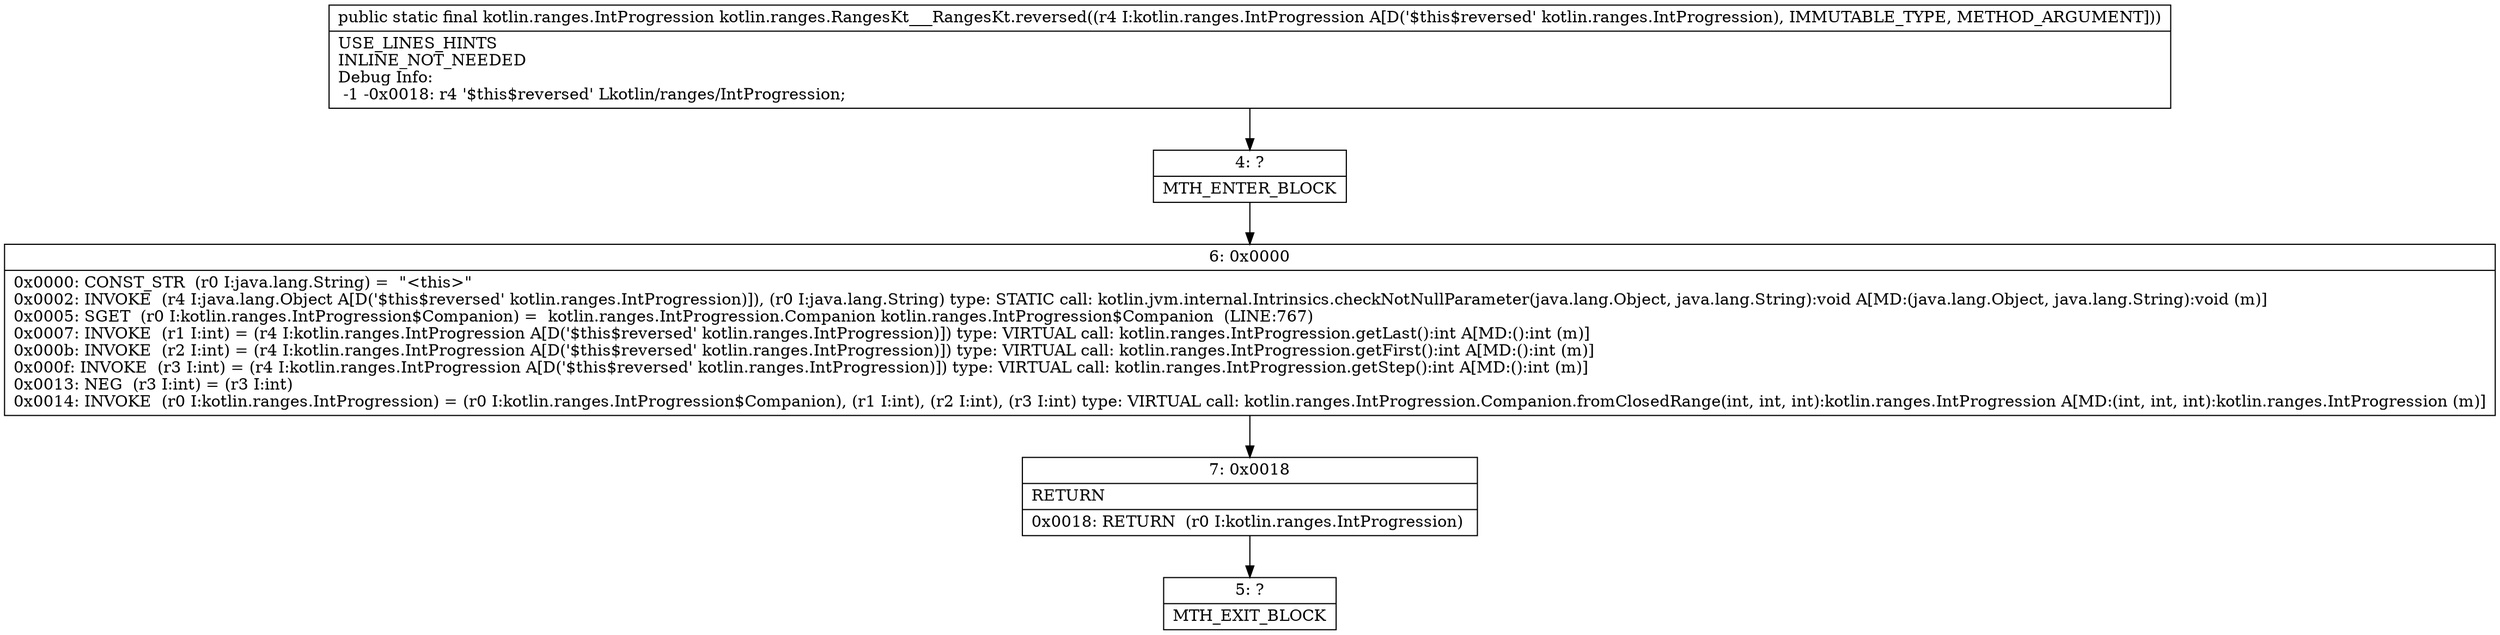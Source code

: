digraph "CFG forkotlin.ranges.RangesKt___RangesKt.reversed(Lkotlin\/ranges\/IntProgression;)Lkotlin\/ranges\/IntProgression;" {
Node_4 [shape=record,label="{4\:\ ?|MTH_ENTER_BLOCK\l}"];
Node_6 [shape=record,label="{6\:\ 0x0000|0x0000: CONST_STR  (r0 I:java.lang.String) =  \"\<this\>\" \l0x0002: INVOKE  (r4 I:java.lang.Object A[D('$this$reversed' kotlin.ranges.IntProgression)]), (r0 I:java.lang.String) type: STATIC call: kotlin.jvm.internal.Intrinsics.checkNotNullParameter(java.lang.Object, java.lang.String):void A[MD:(java.lang.Object, java.lang.String):void (m)]\l0x0005: SGET  (r0 I:kotlin.ranges.IntProgression$Companion) =  kotlin.ranges.IntProgression.Companion kotlin.ranges.IntProgression$Companion  (LINE:767)\l0x0007: INVOKE  (r1 I:int) = (r4 I:kotlin.ranges.IntProgression A[D('$this$reversed' kotlin.ranges.IntProgression)]) type: VIRTUAL call: kotlin.ranges.IntProgression.getLast():int A[MD:():int (m)]\l0x000b: INVOKE  (r2 I:int) = (r4 I:kotlin.ranges.IntProgression A[D('$this$reversed' kotlin.ranges.IntProgression)]) type: VIRTUAL call: kotlin.ranges.IntProgression.getFirst():int A[MD:():int (m)]\l0x000f: INVOKE  (r3 I:int) = (r4 I:kotlin.ranges.IntProgression A[D('$this$reversed' kotlin.ranges.IntProgression)]) type: VIRTUAL call: kotlin.ranges.IntProgression.getStep():int A[MD:():int (m)]\l0x0013: NEG  (r3 I:int) = (r3 I:int) \l0x0014: INVOKE  (r0 I:kotlin.ranges.IntProgression) = (r0 I:kotlin.ranges.IntProgression$Companion), (r1 I:int), (r2 I:int), (r3 I:int) type: VIRTUAL call: kotlin.ranges.IntProgression.Companion.fromClosedRange(int, int, int):kotlin.ranges.IntProgression A[MD:(int, int, int):kotlin.ranges.IntProgression (m)]\l}"];
Node_7 [shape=record,label="{7\:\ 0x0018|RETURN\l|0x0018: RETURN  (r0 I:kotlin.ranges.IntProgression) \l}"];
Node_5 [shape=record,label="{5\:\ ?|MTH_EXIT_BLOCK\l}"];
MethodNode[shape=record,label="{public static final kotlin.ranges.IntProgression kotlin.ranges.RangesKt___RangesKt.reversed((r4 I:kotlin.ranges.IntProgression A[D('$this$reversed' kotlin.ranges.IntProgression), IMMUTABLE_TYPE, METHOD_ARGUMENT]))  | USE_LINES_HINTS\lINLINE_NOT_NEEDED\lDebug Info:\l  \-1 \-0x0018: r4 '$this$reversed' Lkotlin\/ranges\/IntProgression;\l}"];
MethodNode -> Node_4;Node_4 -> Node_6;
Node_6 -> Node_7;
Node_7 -> Node_5;
}

